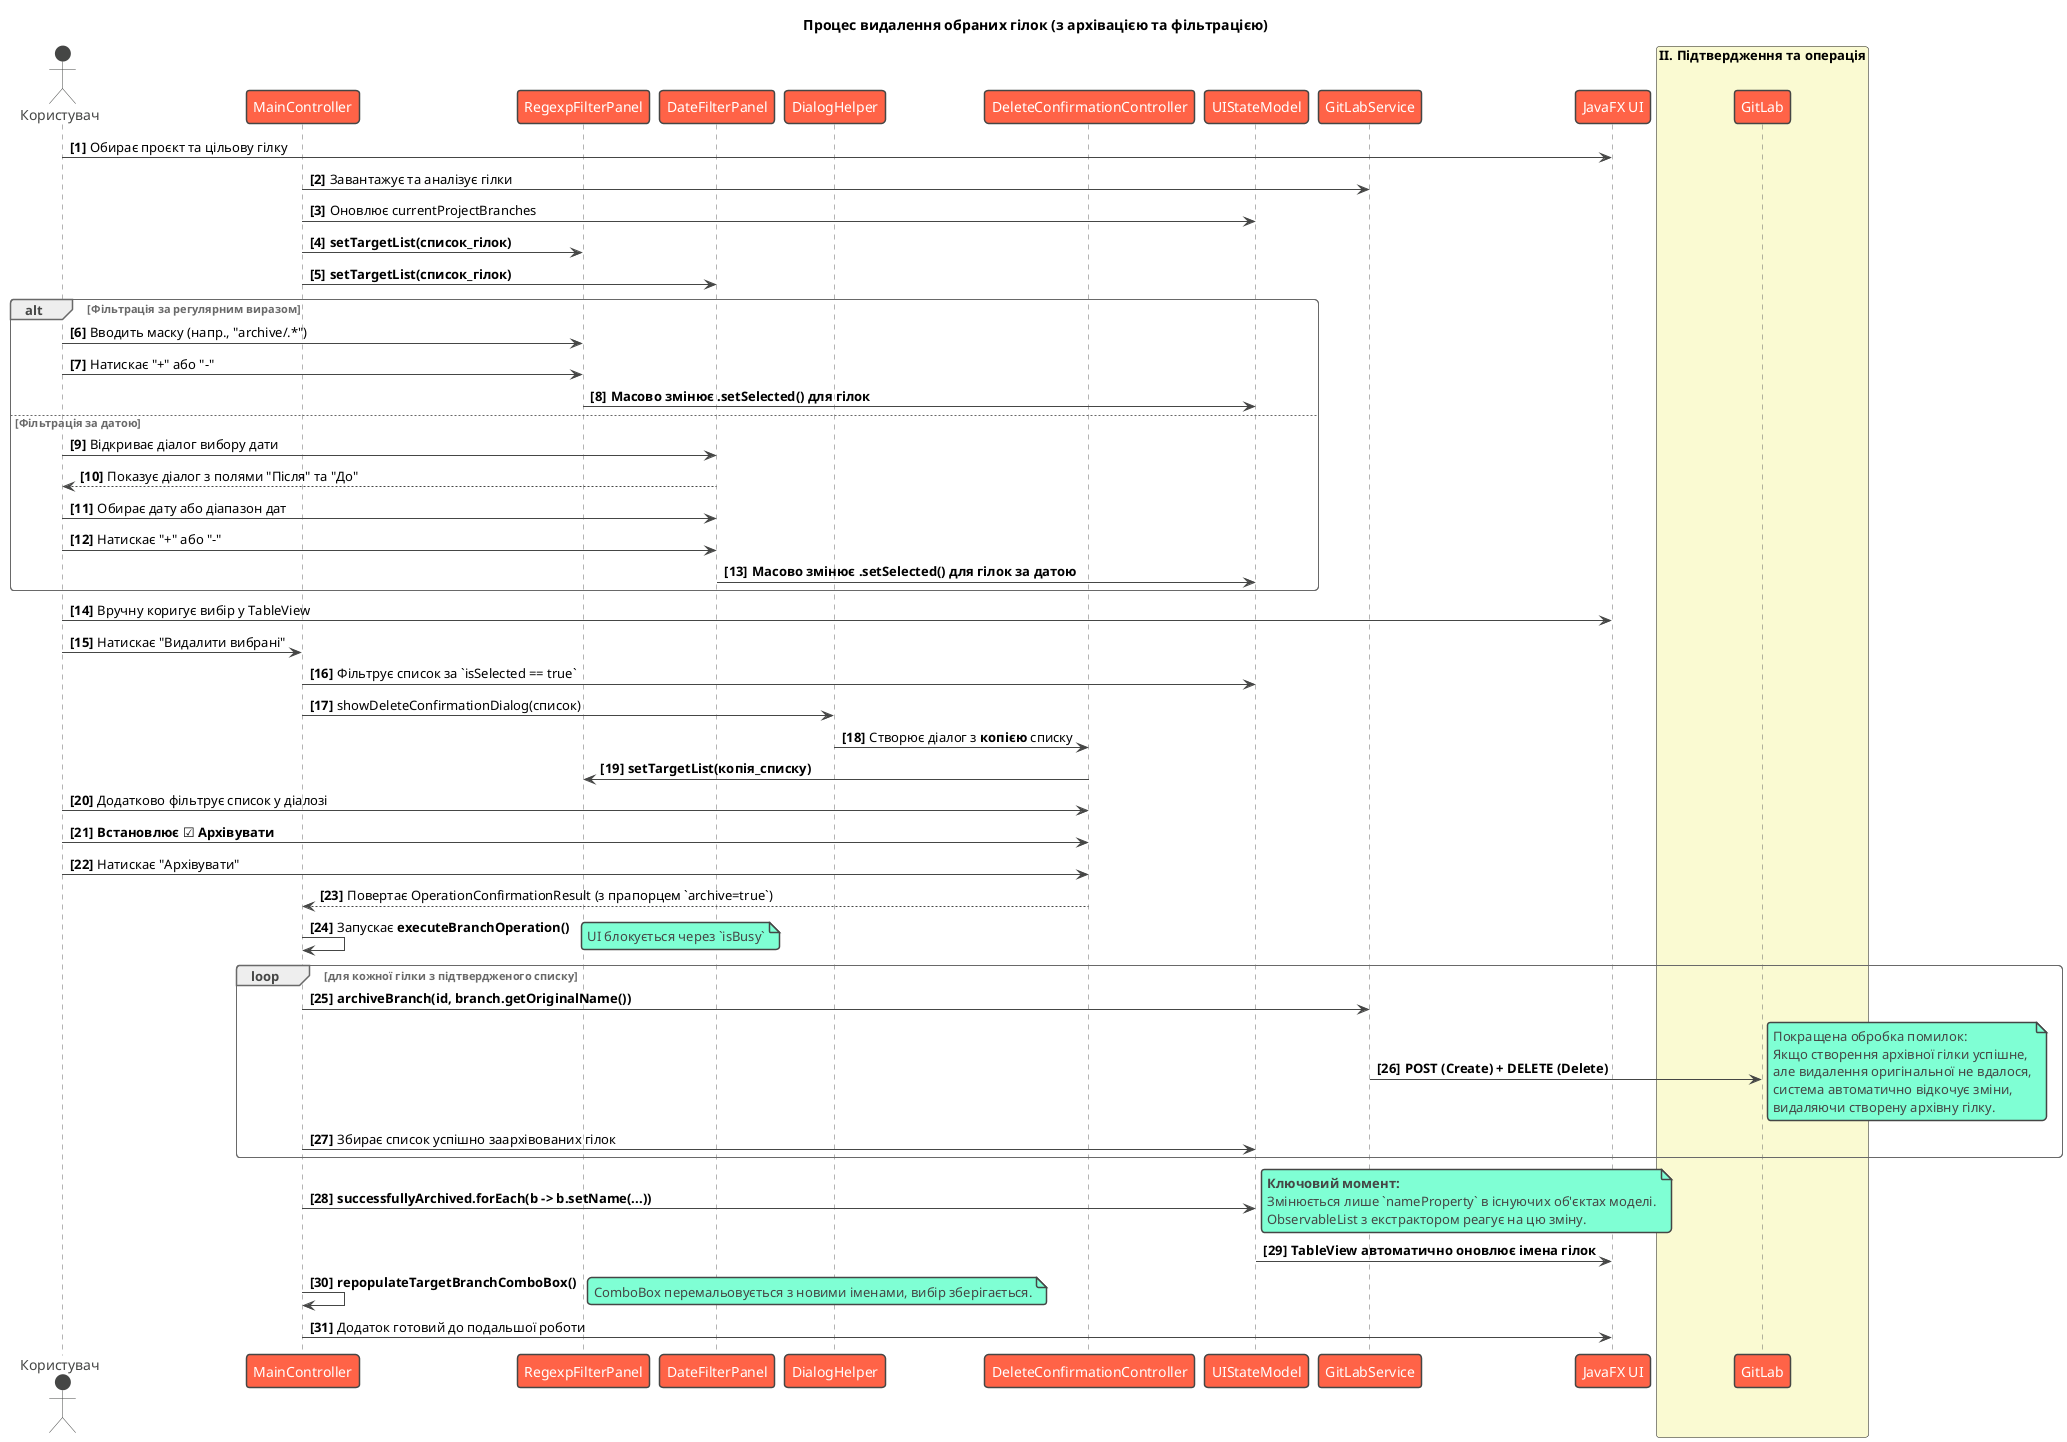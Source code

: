 @startuml
!theme vibrant
title Процес видалення обраних гілок (з архівацією та фільтрацією)

actor Користувач as User
participant "MainController" as Controller
participant "RegexpFilterPanel" as RegexpFilter
participant "DateFilterPanel" as DateFilter
participant "DialogHelper" as Helper
participant "DeleteConfirmationController" as Dialog
participant "UIStateModel" as Model
participant "GitLabService" as Service
participant "JavaFX UI" as UI

autonumber "<b>[0]"

box "I. Підготовка та вибір" #LightCyan
    User -> UI: Обирає проєкт та цільову гілку
    Controller -> Service: Завантажує та аналізує гілки
    Controller -> Model: Оновлює currentProjectBranches
    Controller -> RegexpFilter: **setTargetList(список_гілок)**
    Controller -> DateFilter: **setTargetList(список_гілок)**

    alt Фільтрація за регулярним виразом
        User -> RegexpFilter: Вводить маску (напр., "archive/.*")
        User -> RegexpFilter: Натискає "+" або "-"
        RegexpFilter -> Model: **Масово змінює .setSelected() для гілок**
    else Фільтрація за датою
        User -> DateFilter: Відкриває діалог вибору дати
        DateFilter --> User: Показує діалог з полями "Після" та "До"
        User -> DateFilter: Обирає дату або діапазон дат
        User -> DateFilter: Натискає "+" або "-"
        DateFilter -> Model: **Масово змінює .setSelected() для гілок за датою**
    end

    User -> UI: Вручну коригує вибір у TableView
end box

box "II. Підтвердження та операція" #LightGoldenRodYellow
    User -> Controller: Натискає "Видалити вибрані"
    Controller -> Model: Фільтрує список за `isSelected == true`
    Controller -> Helper: showDeleteConfirmationDialog(список)
    Helper -> Dialog: Створює діалог з **копією** списку
    Dialog -> RegexpFilter: **setTargetList(копія_списку)**

    User -> Dialog: Додатково фільтрує список у діалозі
    User -> Dialog: **Встановлює ☑ Архівувати**
    User -> Dialog: Натискає "Архівувати"
    Dialog --> Controller: Повертає OperationConfirmationResult (з прапорцем `archive=true`)

    Controller -> Controller: Запускає **executeBranchOperation()**
    note right: UI блокується через `isBusy`
    loop для кожної гілки з підтвердженого списку
        Controller -> Service: **archiveBranch(id, branch.getOriginalName())**
        Service -> GitLab: **POST (Create) + DELETE (Delete)**
        note right
            Покращена обробка помилок:
            Якщо створення архівної гілки успішне,
            але видалення оригінальної не вдалося,
            система автоматично відкочує зміни,
            видаляючи створену архівну гілку.
        end note
        Controller -> Model: Збирає список успішно заархівованих гілок
    end
end box

box "III. Елегантне оновлення UI" #LightGreen
    Controller -> Model: **successfullyArchived.forEach(b -> b.setName(...))**
    note right
        **Ключовий момент:**
        Змінюється лише `nameProperty` в існуючих об'єктах моделі.
        ObservableList з екстрактором реагує на цю зміну.
    end note

    Model -> UI: **TableView автоматично оновлює імена гілок**
    Controller -> Controller: **repopulateTargetBranchComboBox()**
    note right: ComboBox перемальовується з новими іменами, вибір зберігається.

    Controller -> UI: Додаток готовий до подальшої роботи
end box

@enduml
